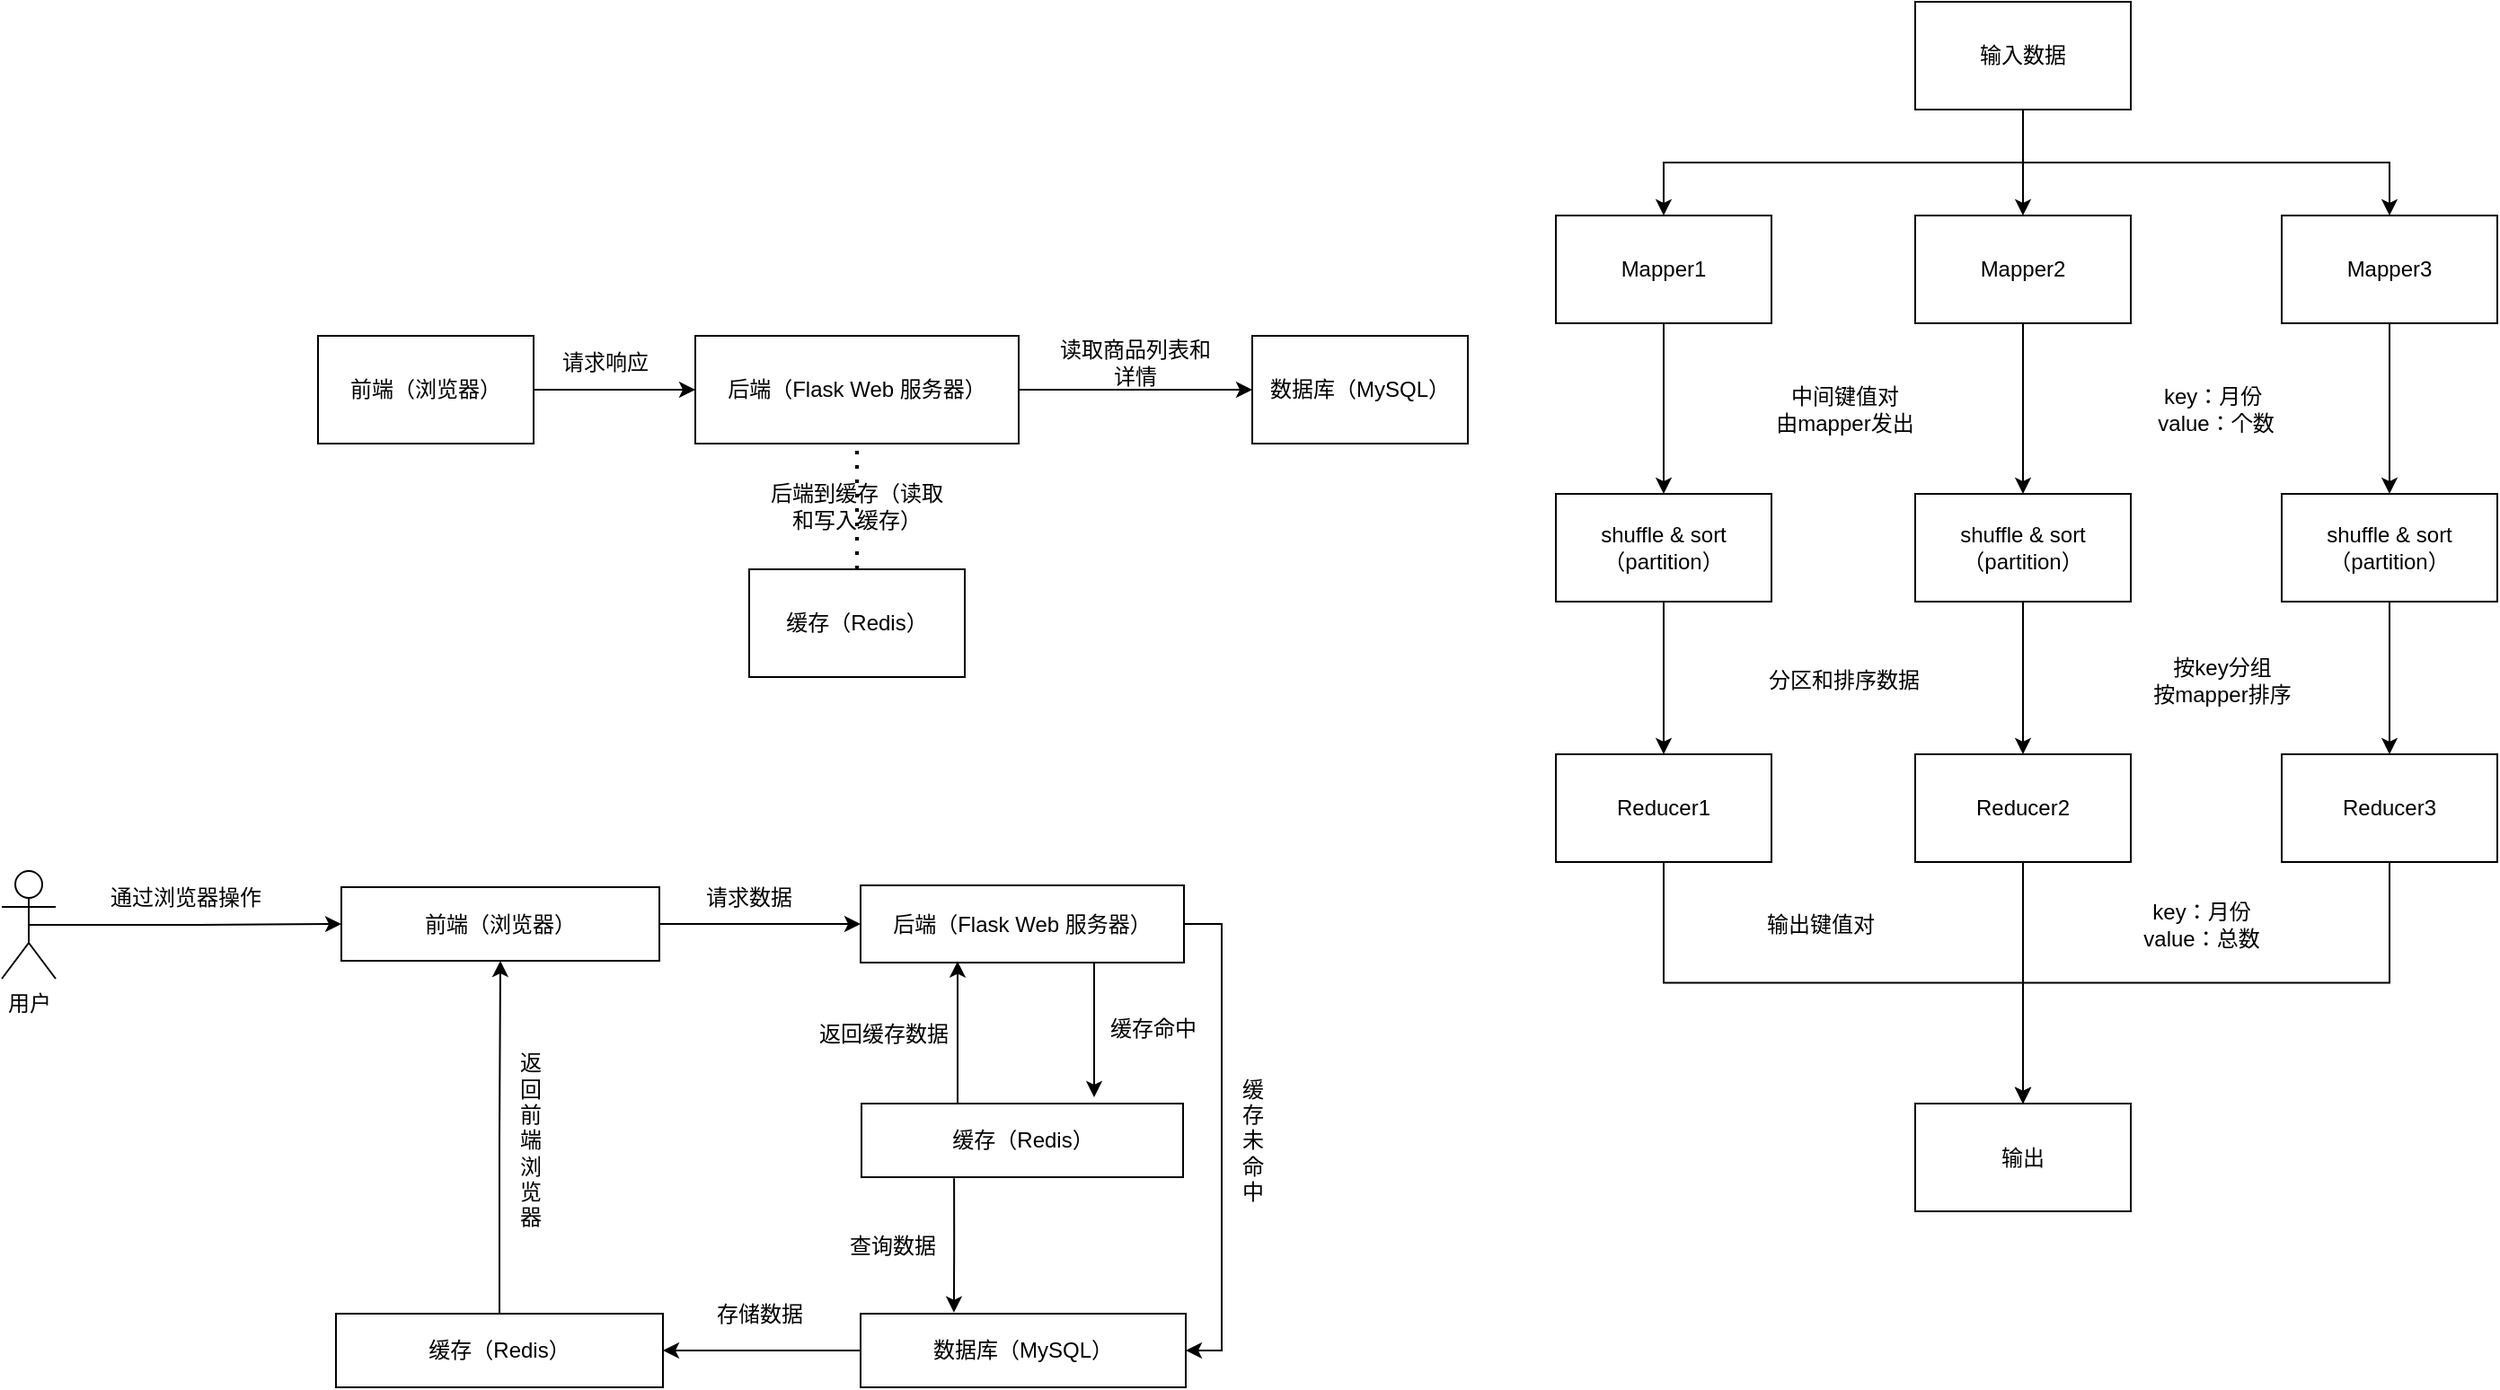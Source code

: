 <mxfile version="24.4.8" type="github">
  <diagram name="第 1 页" id="oUqk4R2fRiVYML-jLivL">
    <mxGraphModel dx="1495" dy="693" grid="0" gridSize="10" guides="1" tooltips="1" connect="1" arrows="1" fold="1" page="1" pageScale="1" pageWidth="827" pageHeight="1169" math="0" shadow="0">
      <root>
        <mxCell id="0" />
        <mxCell id="1" parent="0" />
        <mxCell id="t3sowOS4sAzIbTLlx7Ev-5" style="edgeStyle=orthogonalEdgeStyle;rounded=0;orthogonalLoop=1;jettySize=auto;html=1;entryX=0;entryY=0.5;entryDx=0;entryDy=0;" edge="1" parent="1" source="t3sowOS4sAzIbTLlx7Ev-1" target="t3sowOS4sAzIbTLlx7Ev-2">
          <mxGeometry relative="1" as="geometry" />
        </mxCell>
        <mxCell id="t3sowOS4sAzIbTLlx7Ev-1" value="前端（浏览器）" style="rounded=0;whiteSpace=wrap;html=1;" vertex="1" parent="1">
          <mxGeometry x="195" y="272" width="120" height="60" as="geometry" />
        </mxCell>
        <mxCell id="t3sowOS4sAzIbTLlx7Ev-6" style="edgeStyle=orthogonalEdgeStyle;rounded=0;orthogonalLoop=1;jettySize=auto;html=1;exitX=1;exitY=0.5;exitDx=0;exitDy=0;entryX=0;entryY=0.5;entryDx=0;entryDy=0;" edge="1" parent="1" source="t3sowOS4sAzIbTLlx7Ev-2" target="t3sowOS4sAzIbTLlx7Ev-3">
          <mxGeometry relative="1" as="geometry" />
        </mxCell>
        <mxCell id="t3sowOS4sAzIbTLlx7Ev-2" value="后端（Flask Web 服务器）" style="rounded=0;whiteSpace=wrap;html=1;" vertex="1" parent="1">
          <mxGeometry x="405" y="272" width="180" height="60" as="geometry" />
        </mxCell>
        <mxCell id="t3sowOS4sAzIbTLlx7Ev-3" value="数据库（MySQL）" style="rounded=0;whiteSpace=wrap;html=1;" vertex="1" parent="1">
          <mxGeometry x="715" y="272" width="120" height="60" as="geometry" />
        </mxCell>
        <mxCell id="t3sowOS4sAzIbTLlx7Ev-4" value="缓存（Redis）" style="rounded=0;whiteSpace=wrap;html=1;" vertex="1" parent="1">
          <mxGeometry x="435" y="402" width="120" height="60" as="geometry" />
        </mxCell>
        <mxCell id="t3sowOS4sAzIbTLlx7Ev-9" value="" style="endArrow=none;dashed=1;html=1;dashPattern=1 3;strokeWidth=2;rounded=0;entryX=0.5;entryY=1;entryDx=0;entryDy=0;exitX=0.5;exitY=0;exitDx=0;exitDy=0;" edge="1" parent="1" source="t3sowOS4sAzIbTLlx7Ev-4" target="t3sowOS4sAzIbTLlx7Ev-2">
          <mxGeometry width="50" height="50" relative="1" as="geometry">
            <mxPoint x="845" y="402" as="sourcePoint" />
            <mxPoint x="895" y="352" as="targetPoint" />
          </mxGeometry>
        </mxCell>
        <mxCell id="t3sowOS4sAzIbTLlx7Ev-10" value="请求响应" style="text;html=1;align=center;verticalAlign=middle;whiteSpace=wrap;rounded=0;" vertex="1" parent="1">
          <mxGeometry x="325" y="272" width="60" height="30" as="geometry" />
        </mxCell>
        <mxCell id="t3sowOS4sAzIbTLlx7Ev-11" value="读取商品列表和详情" style="text;html=1;align=center;verticalAlign=middle;whiteSpace=wrap;rounded=0;" vertex="1" parent="1">
          <mxGeometry x="605" y="272" width="90" height="30" as="geometry" />
        </mxCell>
        <mxCell id="t3sowOS4sAzIbTLlx7Ev-12" value="后端到缓存（读取和写入缓存）" style="text;html=1;align=center;verticalAlign=middle;whiteSpace=wrap;rounded=0;" vertex="1" parent="1">
          <mxGeometry x="445" y="352" width="100" height="30" as="geometry" />
        </mxCell>
        <mxCell id="t3sowOS4sAzIbTLlx7Ev-17" style="edgeStyle=orthogonalEdgeStyle;rounded=0;orthogonalLoop=1;jettySize=auto;html=1;exitX=0.5;exitY=0.5;exitDx=0;exitDy=0;exitPerimeter=0;entryX=0;entryY=0.5;entryDx=0;entryDy=0;" edge="1" parent="1" source="t3sowOS4sAzIbTLlx7Ev-13" target="t3sowOS4sAzIbTLlx7Ev-16">
          <mxGeometry relative="1" as="geometry" />
        </mxCell>
        <mxCell id="t3sowOS4sAzIbTLlx7Ev-13" value="用户" style="shape=umlActor;verticalLabelPosition=bottom;verticalAlign=top;html=1;outlineConnect=0;" vertex="1" parent="1">
          <mxGeometry x="19" y="570" width="30" height="60" as="geometry" />
        </mxCell>
        <mxCell id="t3sowOS4sAzIbTLlx7Ev-15" value="缓存命中" style="text;html=1;align=center;verticalAlign=middle;whiteSpace=wrap;rounded=0;" vertex="1" parent="1">
          <mxGeometry x="630" y="642.5" width="60" height="30" as="geometry" />
        </mxCell>
        <mxCell id="t3sowOS4sAzIbTLlx7Ev-16" value="前端（浏览器）" style="rounded=0;whiteSpace=wrap;html=1;" vertex="1" parent="1">
          <mxGeometry x="208" y="579" width="177" height="41" as="geometry" />
        </mxCell>
        <mxCell id="t3sowOS4sAzIbTLlx7Ev-22" style="edgeStyle=orthogonalEdgeStyle;rounded=0;orthogonalLoop=1;jettySize=auto;html=1;exitX=0.722;exitY=1;exitDx=0;exitDy=0;exitPerimeter=0;" edge="1" parent="1" source="t3sowOS4sAzIbTLlx7Ev-18">
          <mxGeometry relative="1" as="geometry">
            <mxPoint x="627" y="696" as="targetPoint" />
          </mxGeometry>
        </mxCell>
        <mxCell id="t3sowOS4sAzIbTLlx7Ev-40" style="edgeStyle=orthogonalEdgeStyle;rounded=0;orthogonalLoop=1;jettySize=auto;html=1;exitX=1;exitY=0.5;exitDx=0;exitDy=0;entryX=1;entryY=0.5;entryDx=0;entryDy=0;" edge="1" parent="1" source="t3sowOS4sAzIbTLlx7Ev-18" target="t3sowOS4sAzIbTLlx7Ev-24">
          <mxGeometry relative="1" as="geometry" />
        </mxCell>
        <mxCell id="t3sowOS4sAzIbTLlx7Ev-18" value="后端（Flask Web 服务器）" style="rounded=0;whiteSpace=wrap;html=1;" vertex="1" parent="1">
          <mxGeometry x="497" y="578" width="180" height="43" as="geometry" />
        </mxCell>
        <mxCell id="t3sowOS4sAzIbTLlx7Ev-19" style="edgeStyle=orthogonalEdgeStyle;rounded=0;orthogonalLoop=1;jettySize=auto;html=1;entryX=0;entryY=0.5;entryDx=0;entryDy=0;exitX=1;exitY=0.5;exitDx=0;exitDy=0;" edge="1" parent="1" source="t3sowOS4sAzIbTLlx7Ev-16" target="t3sowOS4sAzIbTLlx7Ev-18">
          <mxGeometry relative="1" as="geometry">
            <mxPoint x="435" y="599.5" as="sourcePoint" />
            <mxPoint x="525" y="599.5" as="targetPoint" />
          </mxGeometry>
        </mxCell>
        <mxCell id="t3sowOS4sAzIbTLlx7Ev-25" style="edgeStyle=orthogonalEdgeStyle;rounded=0;orthogonalLoop=1;jettySize=auto;html=1;exitX=0.288;exitY=1.016;exitDx=0;exitDy=0;entryX=0.287;entryY=-0.016;entryDx=0;entryDy=0;exitPerimeter=0;entryPerimeter=0;" edge="1" parent="1" source="t3sowOS4sAzIbTLlx7Ev-21" target="t3sowOS4sAzIbTLlx7Ev-24">
          <mxGeometry relative="1" as="geometry" />
        </mxCell>
        <mxCell id="t3sowOS4sAzIbTLlx7Ev-21" value="缓存（Redis）" style="rounded=0;whiteSpace=wrap;html=1;" vertex="1" parent="1">
          <mxGeometry x="497.5" y="699.5" width="179" height="41" as="geometry" />
        </mxCell>
        <mxCell id="t3sowOS4sAzIbTLlx7Ev-28" style="edgeStyle=orthogonalEdgeStyle;rounded=0;orthogonalLoop=1;jettySize=auto;html=1;exitX=0;exitY=0.5;exitDx=0;exitDy=0;entryX=1;entryY=0.5;entryDx=0;entryDy=0;" edge="1" parent="1" source="t3sowOS4sAzIbTLlx7Ev-24" target="t3sowOS4sAzIbTLlx7Ev-27">
          <mxGeometry relative="1" as="geometry" />
        </mxCell>
        <mxCell id="t3sowOS4sAzIbTLlx7Ev-24" value="数据库（MySQL）" style="rounded=0;whiteSpace=wrap;html=1;" vertex="1" parent="1">
          <mxGeometry x="497" y="816.5" width="181" height="41" as="geometry" />
        </mxCell>
        <mxCell id="t3sowOS4sAzIbTLlx7Ev-26" value="查询数据" style="text;html=1;align=center;verticalAlign=middle;whiteSpace=wrap;rounded=0;" vertex="1" parent="1">
          <mxGeometry x="485" y="764" width="60" height="30" as="geometry" />
        </mxCell>
        <mxCell id="t3sowOS4sAzIbTLlx7Ev-31" style="edgeStyle=orthogonalEdgeStyle;rounded=0;orthogonalLoop=1;jettySize=auto;html=1;exitX=0.5;exitY=0;exitDx=0;exitDy=0;entryX=0.5;entryY=1;entryDx=0;entryDy=0;" edge="1" parent="1" source="t3sowOS4sAzIbTLlx7Ev-27" target="t3sowOS4sAzIbTLlx7Ev-16">
          <mxGeometry relative="1" as="geometry" />
        </mxCell>
        <mxCell id="t3sowOS4sAzIbTLlx7Ev-27" value="缓存（Redis）" style="rounded=0;whiteSpace=wrap;html=1;" vertex="1" parent="1">
          <mxGeometry x="205" y="816.5" width="182" height="41" as="geometry" />
        </mxCell>
        <mxCell id="t3sowOS4sAzIbTLlx7Ev-30" value="存储数据" style="text;html=1;align=center;verticalAlign=middle;whiteSpace=wrap;rounded=0;" vertex="1" parent="1">
          <mxGeometry x="411" y="802" width="60" height="30" as="geometry" />
        </mxCell>
        <mxCell id="t3sowOS4sAzIbTLlx7Ev-32" value="返回前端浏览器" style="text;html=1;align=center;verticalAlign=middle;whiteSpace=wrap;rounded=0;" vertex="1" parent="1">
          <mxGeometry x="307" y="705" width="13" height="30" as="geometry" />
        </mxCell>
        <mxCell id="t3sowOS4sAzIbTLlx7Ev-35" value="请求数据" style="text;html=1;align=center;verticalAlign=middle;whiteSpace=wrap;rounded=0;" vertex="1" parent="1">
          <mxGeometry x="405" y="570" width="60" height="30" as="geometry" />
        </mxCell>
        <mxCell id="t3sowOS4sAzIbTLlx7Ev-36" value="通过浏览器操作" style="text;html=1;align=center;verticalAlign=middle;whiteSpace=wrap;rounded=0;" vertex="1" parent="1">
          <mxGeometry x="51" y="570" width="141" height="30" as="geometry" />
        </mxCell>
        <mxCell id="t3sowOS4sAzIbTLlx7Ev-38" value="" style="endArrow=classic;html=1;rounded=0;entryX=0.3;entryY=0.984;entryDx=0;entryDy=0;entryPerimeter=0;" edge="1" parent="1" target="t3sowOS4sAzIbTLlx7Ev-18">
          <mxGeometry width="50" height="50" relative="1" as="geometry">
            <mxPoint x="551" y="699" as="sourcePoint" />
            <mxPoint x="458" y="758" as="targetPoint" />
          </mxGeometry>
        </mxCell>
        <mxCell id="t3sowOS4sAzIbTLlx7Ev-39" value="返回缓存数据" style="text;html=1;align=center;verticalAlign=middle;whiteSpace=wrap;rounded=0;" vertex="1" parent="1">
          <mxGeometry x="465" y="646" width="90" height="30" as="geometry" />
        </mxCell>
        <mxCell id="t3sowOS4sAzIbTLlx7Ev-41" value="缓存未命中" style="text;html=1;align=center;verticalAlign=middle;whiteSpace=wrap;rounded=0;" vertex="1" parent="1">
          <mxGeometry x="709" y="705" width="13" height="30" as="geometry" />
        </mxCell>
        <mxCell id="t3sowOS4sAzIbTLlx7Ev-46" style="edgeStyle=orthogonalEdgeStyle;rounded=0;orthogonalLoop=1;jettySize=auto;html=1;exitX=0.5;exitY=1;exitDx=0;exitDy=0;entryX=0.5;entryY=0;entryDx=0;entryDy=0;" edge="1" parent="1" source="t3sowOS4sAzIbTLlx7Ev-42" target="t3sowOS4sAzIbTLlx7Ev-43">
          <mxGeometry relative="1" as="geometry" />
        </mxCell>
        <mxCell id="t3sowOS4sAzIbTLlx7Ev-47" style="edgeStyle=orthogonalEdgeStyle;rounded=0;orthogonalLoop=1;jettySize=auto;html=1;exitX=0.5;exitY=1;exitDx=0;exitDy=0;entryX=0.5;entryY=0;entryDx=0;entryDy=0;" edge="1" parent="1" source="t3sowOS4sAzIbTLlx7Ev-42" target="t3sowOS4sAzIbTLlx7Ev-44">
          <mxGeometry relative="1" as="geometry" />
        </mxCell>
        <mxCell id="t3sowOS4sAzIbTLlx7Ev-48" style="edgeStyle=orthogonalEdgeStyle;rounded=0;orthogonalLoop=1;jettySize=auto;html=1;exitX=0.5;exitY=1;exitDx=0;exitDy=0;entryX=0.5;entryY=0;entryDx=0;entryDy=0;" edge="1" parent="1" source="t3sowOS4sAzIbTLlx7Ev-42" target="t3sowOS4sAzIbTLlx7Ev-45">
          <mxGeometry relative="1" as="geometry" />
        </mxCell>
        <mxCell id="t3sowOS4sAzIbTLlx7Ev-42" value="输入数据" style="rounded=0;whiteSpace=wrap;html=1;" vertex="1" parent="1">
          <mxGeometry x="1084" y="86" width="120" height="60" as="geometry" />
        </mxCell>
        <mxCell id="t3sowOS4sAzIbTLlx7Ev-52" style="edgeStyle=orthogonalEdgeStyle;rounded=0;orthogonalLoop=1;jettySize=auto;html=1;exitX=0.5;exitY=1;exitDx=0;exitDy=0;entryX=0.5;entryY=0;entryDx=0;entryDy=0;" edge="1" parent="1" source="t3sowOS4sAzIbTLlx7Ev-43" target="t3sowOS4sAzIbTLlx7Ev-49">
          <mxGeometry relative="1" as="geometry" />
        </mxCell>
        <mxCell id="t3sowOS4sAzIbTLlx7Ev-43" value="Mapper1" style="rounded=0;whiteSpace=wrap;html=1;" vertex="1" parent="1">
          <mxGeometry x="884" y="205" width="120" height="60" as="geometry" />
        </mxCell>
        <mxCell id="t3sowOS4sAzIbTLlx7Ev-53" style="edgeStyle=orthogonalEdgeStyle;rounded=0;orthogonalLoop=1;jettySize=auto;html=1;exitX=0.5;exitY=1;exitDx=0;exitDy=0;entryX=0.5;entryY=0;entryDx=0;entryDy=0;" edge="1" parent="1" source="t3sowOS4sAzIbTLlx7Ev-44" target="t3sowOS4sAzIbTLlx7Ev-50">
          <mxGeometry relative="1" as="geometry" />
        </mxCell>
        <mxCell id="t3sowOS4sAzIbTLlx7Ev-44" value="Mapper2" style="rounded=0;whiteSpace=wrap;html=1;" vertex="1" parent="1">
          <mxGeometry x="1084" y="205" width="120" height="60" as="geometry" />
        </mxCell>
        <mxCell id="t3sowOS4sAzIbTLlx7Ev-54" style="edgeStyle=orthogonalEdgeStyle;rounded=0;orthogonalLoop=1;jettySize=auto;html=1;exitX=0.5;exitY=1;exitDx=0;exitDy=0;entryX=0.5;entryY=0;entryDx=0;entryDy=0;" edge="1" parent="1" source="t3sowOS4sAzIbTLlx7Ev-45" target="t3sowOS4sAzIbTLlx7Ev-51">
          <mxGeometry relative="1" as="geometry" />
        </mxCell>
        <mxCell id="t3sowOS4sAzIbTLlx7Ev-45" value="Mapper3" style="rounded=0;whiteSpace=wrap;html=1;" vertex="1" parent="1">
          <mxGeometry x="1288" y="205" width="120" height="60" as="geometry" />
        </mxCell>
        <mxCell id="t3sowOS4sAzIbTLlx7Ev-59" style="edgeStyle=orthogonalEdgeStyle;rounded=0;orthogonalLoop=1;jettySize=auto;html=1;exitX=0.5;exitY=1;exitDx=0;exitDy=0;entryX=0.5;entryY=0;entryDx=0;entryDy=0;" edge="1" parent="1" source="t3sowOS4sAzIbTLlx7Ev-49" target="t3sowOS4sAzIbTLlx7Ev-56">
          <mxGeometry relative="1" as="geometry" />
        </mxCell>
        <mxCell id="t3sowOS4sAzIbTLlx7Ev-49" value="shuffle &amp;amp; sort&lt;div&gt;（partition）&lt;/div&gt;" style="rounded=0;whiteSpace=wrap;html=1;" vertex="1" parent="1">
          <mxGeometry x="884" y="360" width="120" height="60" as="geometry" />
        </mxCell>
        <mxCell id="t3sowOS4sAzIbTLlx7Ev-60" style="edgeStyle=orthogonalEdgeStyle;rounded=0;orthogonalLoop=1;jettySize=auto;html=1;exitX=0.5;exitY=1;exitDx=0;exitDy=0;entryX=0.5;entryY=0;entryDx=0;entryDy=0;" edge="1" parent="1" source="t3sowOS4sAzIbTLlx7Ev-50" target="t3sowOS4sAzIbTLlx7Ev-57">
          <mxGeometry relative="1" as="geometry" />
        </mxCell>
        <mxCell id="t3sowOS4sAzIbTLlx7Ev-50" value="shuffle &amp;amp; sort&lt;div&gt;（partition）&lt;/div&gt;" style="rounded=0;whiteSpace=wrap;html=1;" vertex="1" parent="1">
          <mxGeometry x="1084" y="360" width="120" height="60" as="geometry" />
        </mxCell>
        <mxCell id="t3sowOS4sAzIbTLlx7Ev-61" style="edgeStyle=orthogonalEdgeStyle;rounded=0;orthogonalLoop=1;jettySize=auto;html=1;exitX=0.5;exitY=1;exitDx=0;exitDy=0;entryX=0.5;entryY=0;entryDx=0;entryDy=0;" edge="1" parent="1" source="t3sowOS4sAzIbTLlx7Ev-51" target="t3sowOS4sAzIbTLlx7Ev-58">
          <mxGeometry relative="1" as="geometry" />
        </mxCell>
        <mxCell id="t3sowOS4sAzIbTLlx7Ev-51" value="shuffle &amp;amp; sort&lt;div&gt;（partition）&lt;/div&gt;" style="rounded=0;whiteSpace=wrap;html=1;" vertex="1" parent="1">
          <mxGeometry x="1288" y="360" width="120" height="60" as="geometry" />
        </mxCell>
        <mxCell id="t3sowOS4sAzIbTLlx7Ev-55" value="中间键值对&lt;div&gt;由mapper发出&lt;/div&gt;" style="text;html=1;align=center;verticalAlign=middle;whiteSpace=wrap;rounded=0;" vertex="1" parent="1">
          <mxGeometry x="971.5" y="298" width="146" height="30" as="geometry" />
        </mxCell>
        <mxCell id="t3sowOS4sAzIbTLlx7Ev-67" style="edgeStyle=orthogonalEdgeStyle;rounded=0;orthogonalLoop=1;jettySize=auto;html=1;exitX=0.5;exitY=1;exitDx=0;exitDy=0;entryX=0.5;entryY=0;entryDx=0;entryDy=0;" edge="1" parent="1" source="t3sowOS4sAzIbTLlx7Ev-56" target="t3sowOS4sAzIbTLlx7Ev-66">
          <mxGeometry relative="1" as="geometry" />
        </mxCell>
        <mxCell id="t3sowOS4sAzIbTLlx7Ev-56" value="Reducer1" style="rounded=0;whiteSpace=wrap;html=1;" vertex="1" parent="1">
          <mxGeometry x="884" y="505" width="120" height="60" as="geometry" />
        </mxCell>
        <mxCell id="t3sowOS4sAzIbTLlx7Ev-68" style="edgeStyle=orthogonalEdgeStyle;rounded=0;orthogonalLoop=1;jettySize=auto;html=1;exitX=0.5;exitY=1;exitDx=0;exitDy=0;entryX=0.5;entryY=0;entryDx=0;entryDy=0;" edge="1" parent="1" source="t3sowOS4sAzIbTLlx7Ev-57" target="t3sowOS4sAzIbTLlx7Ev-66">
          <mxGeometry relative="1" as="geometry" />
        </mxCell>
        <mxCell id="t3sowOS4sAzIbTLlx7Ev-57" value="Reducer2" style="rounded=0;whiteSpace=wrap;html=1;" vertex="1" parent="1">
          <mxGeometry x="1084" y="505" width="120" height="60" as="geometry" />
        </mxCell>
        <mxCell id="t3sowOS4sAzIbTLlx7Ev-69" style="edgeStyle=orthogonalEdgeStyle;rounded=0;orthogonalLoop=1;jettySize=auto;html=1;exitX=0.5;exitY=1;exitDx=0;exitDy=0;entryX=0.5;entryY=0;entryDx=0;entryDy=0;" edge="1" parent="1" source="t3sowOS4sAzIbTLlx7Ev-58" target="t3sowOS4sAzIbTLlx7Ev-66">
          <mxGeometry relative="1" as="geometry" />
        </mxCell>
        <mxCell id="t3sowOS4sAzIbTLlx7Ev-58" value="Reducer3" style="rounded=0;whiteSpace=wrap;html=1;" vertex="1" parent="1">
          <mxGeometry x="1288" y="505" width="120" height="60" as="geometry" />
        </mxCell>
        <mxCell id="t3sowOS4sAzIbTLlx7Ev-62" value="分区和排序数据" style="text;html=1;align=center;verticalAlign=middle;whiteSpace=wrap;rounded=0;" vertex="1" parent="1">
          <mxGeometry x="995" y="449" width="99" height="30" as="geometry" />
        </mxCell>
        <mxCell id="t3sowOS4sAzIbTLlx7Ev-64" value="按key分组&lt;div&gt;按mapper排序&lt;/div&gt;" style="text;html=1;align=center;verticalAlign=middle;whiteSpace=wrap;rounded=0;" vertex="1" parent="1">
          <mxGeometry x="1195" y="449" width="120" height="30" as="geometry" />
        </mxCell>
        <mxCell id="t3sowOS4sAzIbTLlx7Ev-65" value="key：月份&amp;nbsp;&lt;div&gt;value：个数&lt;/div&gt;" style="text;html=1;align=center;verticalAlign=middle;whiteSpace=wrap;rounded=0;" vertex="1" parent="1">
          <mxGeometry x="1199" y="298" width="105" height="30" as="geometry" />
        </mxCell>
        <mxCell id="t3sowOS4sAzIbTLlx7Ev-66" value="输出" style="rounded=0;whiteSpace=wrap;html=1;" vertex="1" parent="1">
          <mxGeometry x="1084" y="699.5" width="120" height="60" as="geometry" />
        </mxCell>
        <mxCell id="t3sowOS4sAzIbTLlx7Ev-70" value="输出键值对" style="text;html=1;align=center;verticalAlign=middle;whiteSpace=wrap;rounded=0;" vertex="1" parent="1">
          <mxGeometry x="991" y="585" width="81" height="30" as="geometry" />
        </mxCell>
        <mxCell id="t3sowOS4sAzIbTLlx7Ev-71" value="key：月份&lt;div&gt;value：总数&lt;/div&gt;" style="text;html=1;align=center;verticalAlign=middle;whiteSpace=wrap;rounded=0;" vertex="1" parent="1">
          <mxGeometry x="1204" y="585" width="79" height="30" as="geometry" />
        </mxCell>
      </root>
    </mxGraphModel>
  </diagram>
</mxfile>
